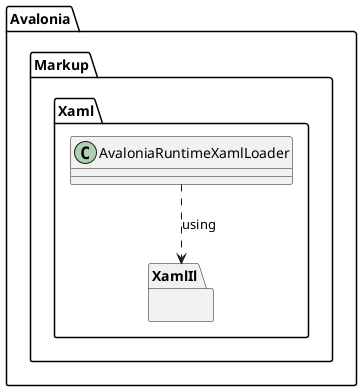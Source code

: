 @startuml
namespace Avalonia.Markup.Xaml {
    class AvaloniaRuntimeXamlLoader
}

package Avalonia.Markup.Xaml.XamlIl {
}

Avalonia.Markup.Xaml.AvaloniaRuntimeXamlLoader ..> Avalonia.Markup.Xaml.XamlIl : using
@enduml